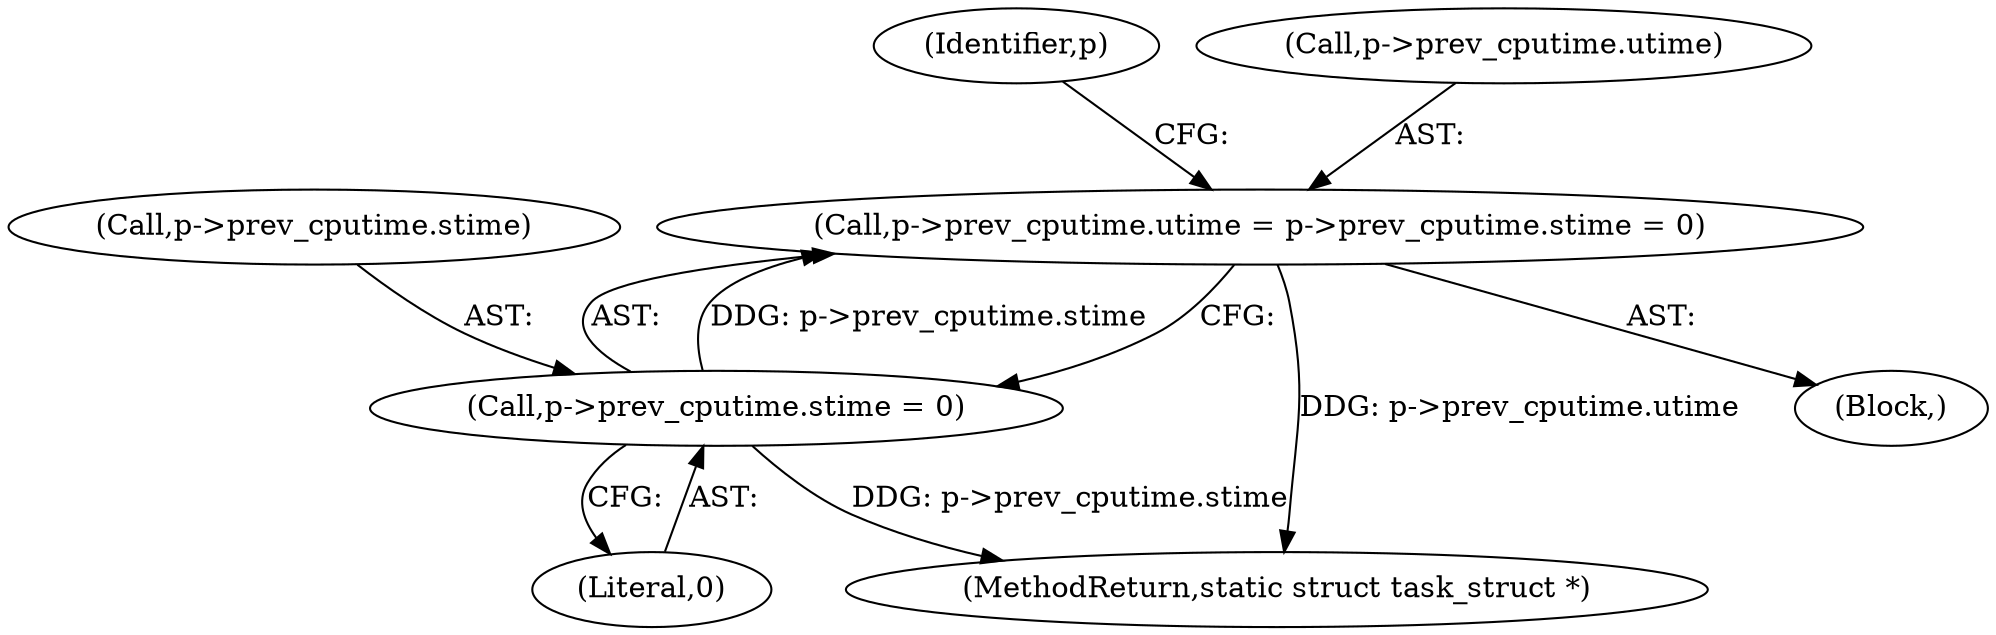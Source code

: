digraph "0_linux_e66eded8309ebf679d3d3c1f5820d1f2ca332c71_0@pointer" {
"1000383" [label="(Call,p->prev_cputime.utime = p->prev_cputime.stime = 0)"];
"1000389" [label="(Call,p->prev_cputime.stime = 0)"];
"1000383" [label="(Call,p->prev_cputime.utime = p->prev_cputime.stime = 0)"];
"1000390" [label="(Call,p->prev_cputime.stime)"];
"1000399" [label="(Identifier,p)"];
"1000389" [label="(Call,p->prev_cputime.stime = 0)"];
"1000384" [label="(Call,p->prev_cputime.utime)"];
"1001227" [label="(MethodReturn,static struct task_struct *)"];
"1000395" [label="(Literal,0)"];
"1000127" [label="(Block,)"];
"1000383" -> "1000127"  [label="AST: "];
"1000383" -> "1000389"  [label="CFG: "];
"1000384" -> "1000383"  [label="AST: "];
"1000389" -> "1000383"  [label="AST: "];
"1000399" -> "1000383"  [label="CFG: "];
"1000383" -> "1001227"  [label="DDG: p->prev_cputime.utime"];
"1000389" -> "1000383"  [label="DDG: p->prev_cputime.stime"];
"1000389" -> "1000395"  [label="CFG: "];
"1000390" -> "1000389"  [label="AST: "];
"1000395" -> "1000389"  [label="AST: "];
"1000389" -> "1001227"  [label="DDG: p->prev_cputime.stime"];
}
